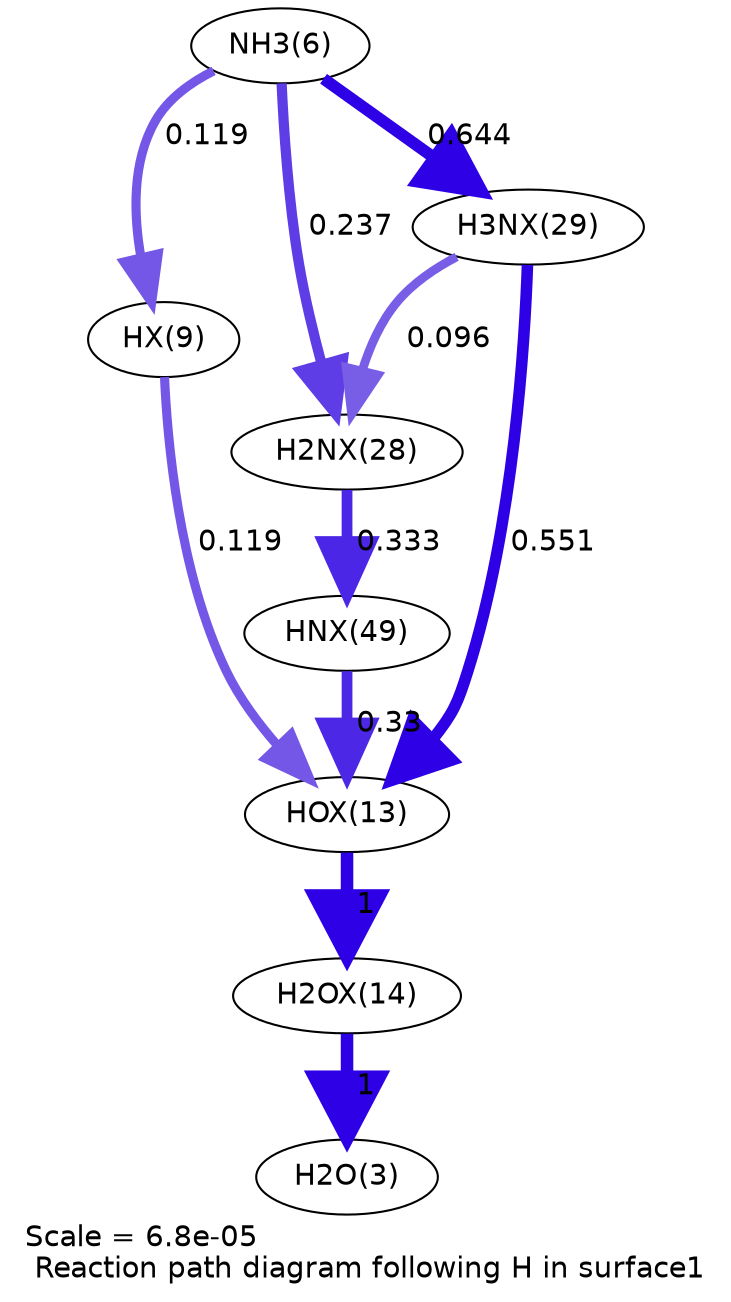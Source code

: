 digraph reaction_paths {
center=1;
s7 -> s12[fontname="Helvetica", penwidth=4.39, arrowsize=2.2, color="0.7, 0.619, 0.9"
, label=" 0.119"];
s7 -> s19[fontname="Helvetica", penwidth=4.91, arrowsize=2.46, color="0.7, 0.737, 0.9"
, label=" 0.237"];
s7 -> s20[fontname="Helvetica", penwidth=5.67, arrowsize=2.83, color="0.7, 1.14, 0.9"
, label=" 0.644"];
s12 -> s14[fontname="Helvetica", penwidth=4.39, arrowsize=2.2, color="0.7, 0.619, 0.9"
, label=" 0.119"];
s20 -> s19[fontname="Helvetica", penwidth=4.23, arrowsize=2.12, color="0.7, 0.596, 0.9"
, label=" 0.096"];
s19 -> s22[fontname="Helvetica", penwidth=5.17, arrowsize=2.59, color="0.7, 0.833, 0.9"
, label=" 0.333"];
s20 -> s14[fontname="Helvetica", penwidth=5.55, arrowsize=2.78, color="0.7, 1.05, 0.9"
, label=" 0.551"];
s22 -> s14[fontname="Helvetica", penwidth=5.16, arrowsize=2.58, color="0.7, 0.83, 0.9"
, label=" 0.33"];
s14 -> s15[fontname="Helvetica", penwidth=6, arrowsize=3, color="0.7, 1.5, 0.9"
, label=" 1"];
s15 -> s4[fontname="Helvetica", penwidth=6, arrowsize=3, color="0.7, 1.5, 0.9"
, label=" 1"];
s4 [ fontname="Helvetica", label="H2O(3)"];
s7 [ fontname="Helvetica", label="NH3(6)"];
s12 [ fontname="Helvetica", label="HX(9)"];
s14 [ fontname="Helvetica", label="HOX(13)"];
s15 [ fontname="Helvetica", label="H2OX(14)"];
s19 [ fontname="Helvetica", label="H2NX(28)"];
s20 [ fontname="Helvetica", label="H3NX(29)"];
s22 [ fontname="Helvetica", label="HNX(49)"];
 label = "Scale = 6.8e-05\l Reaction path diagram following H in surface1";
 fontname = "Helvetica";
}
